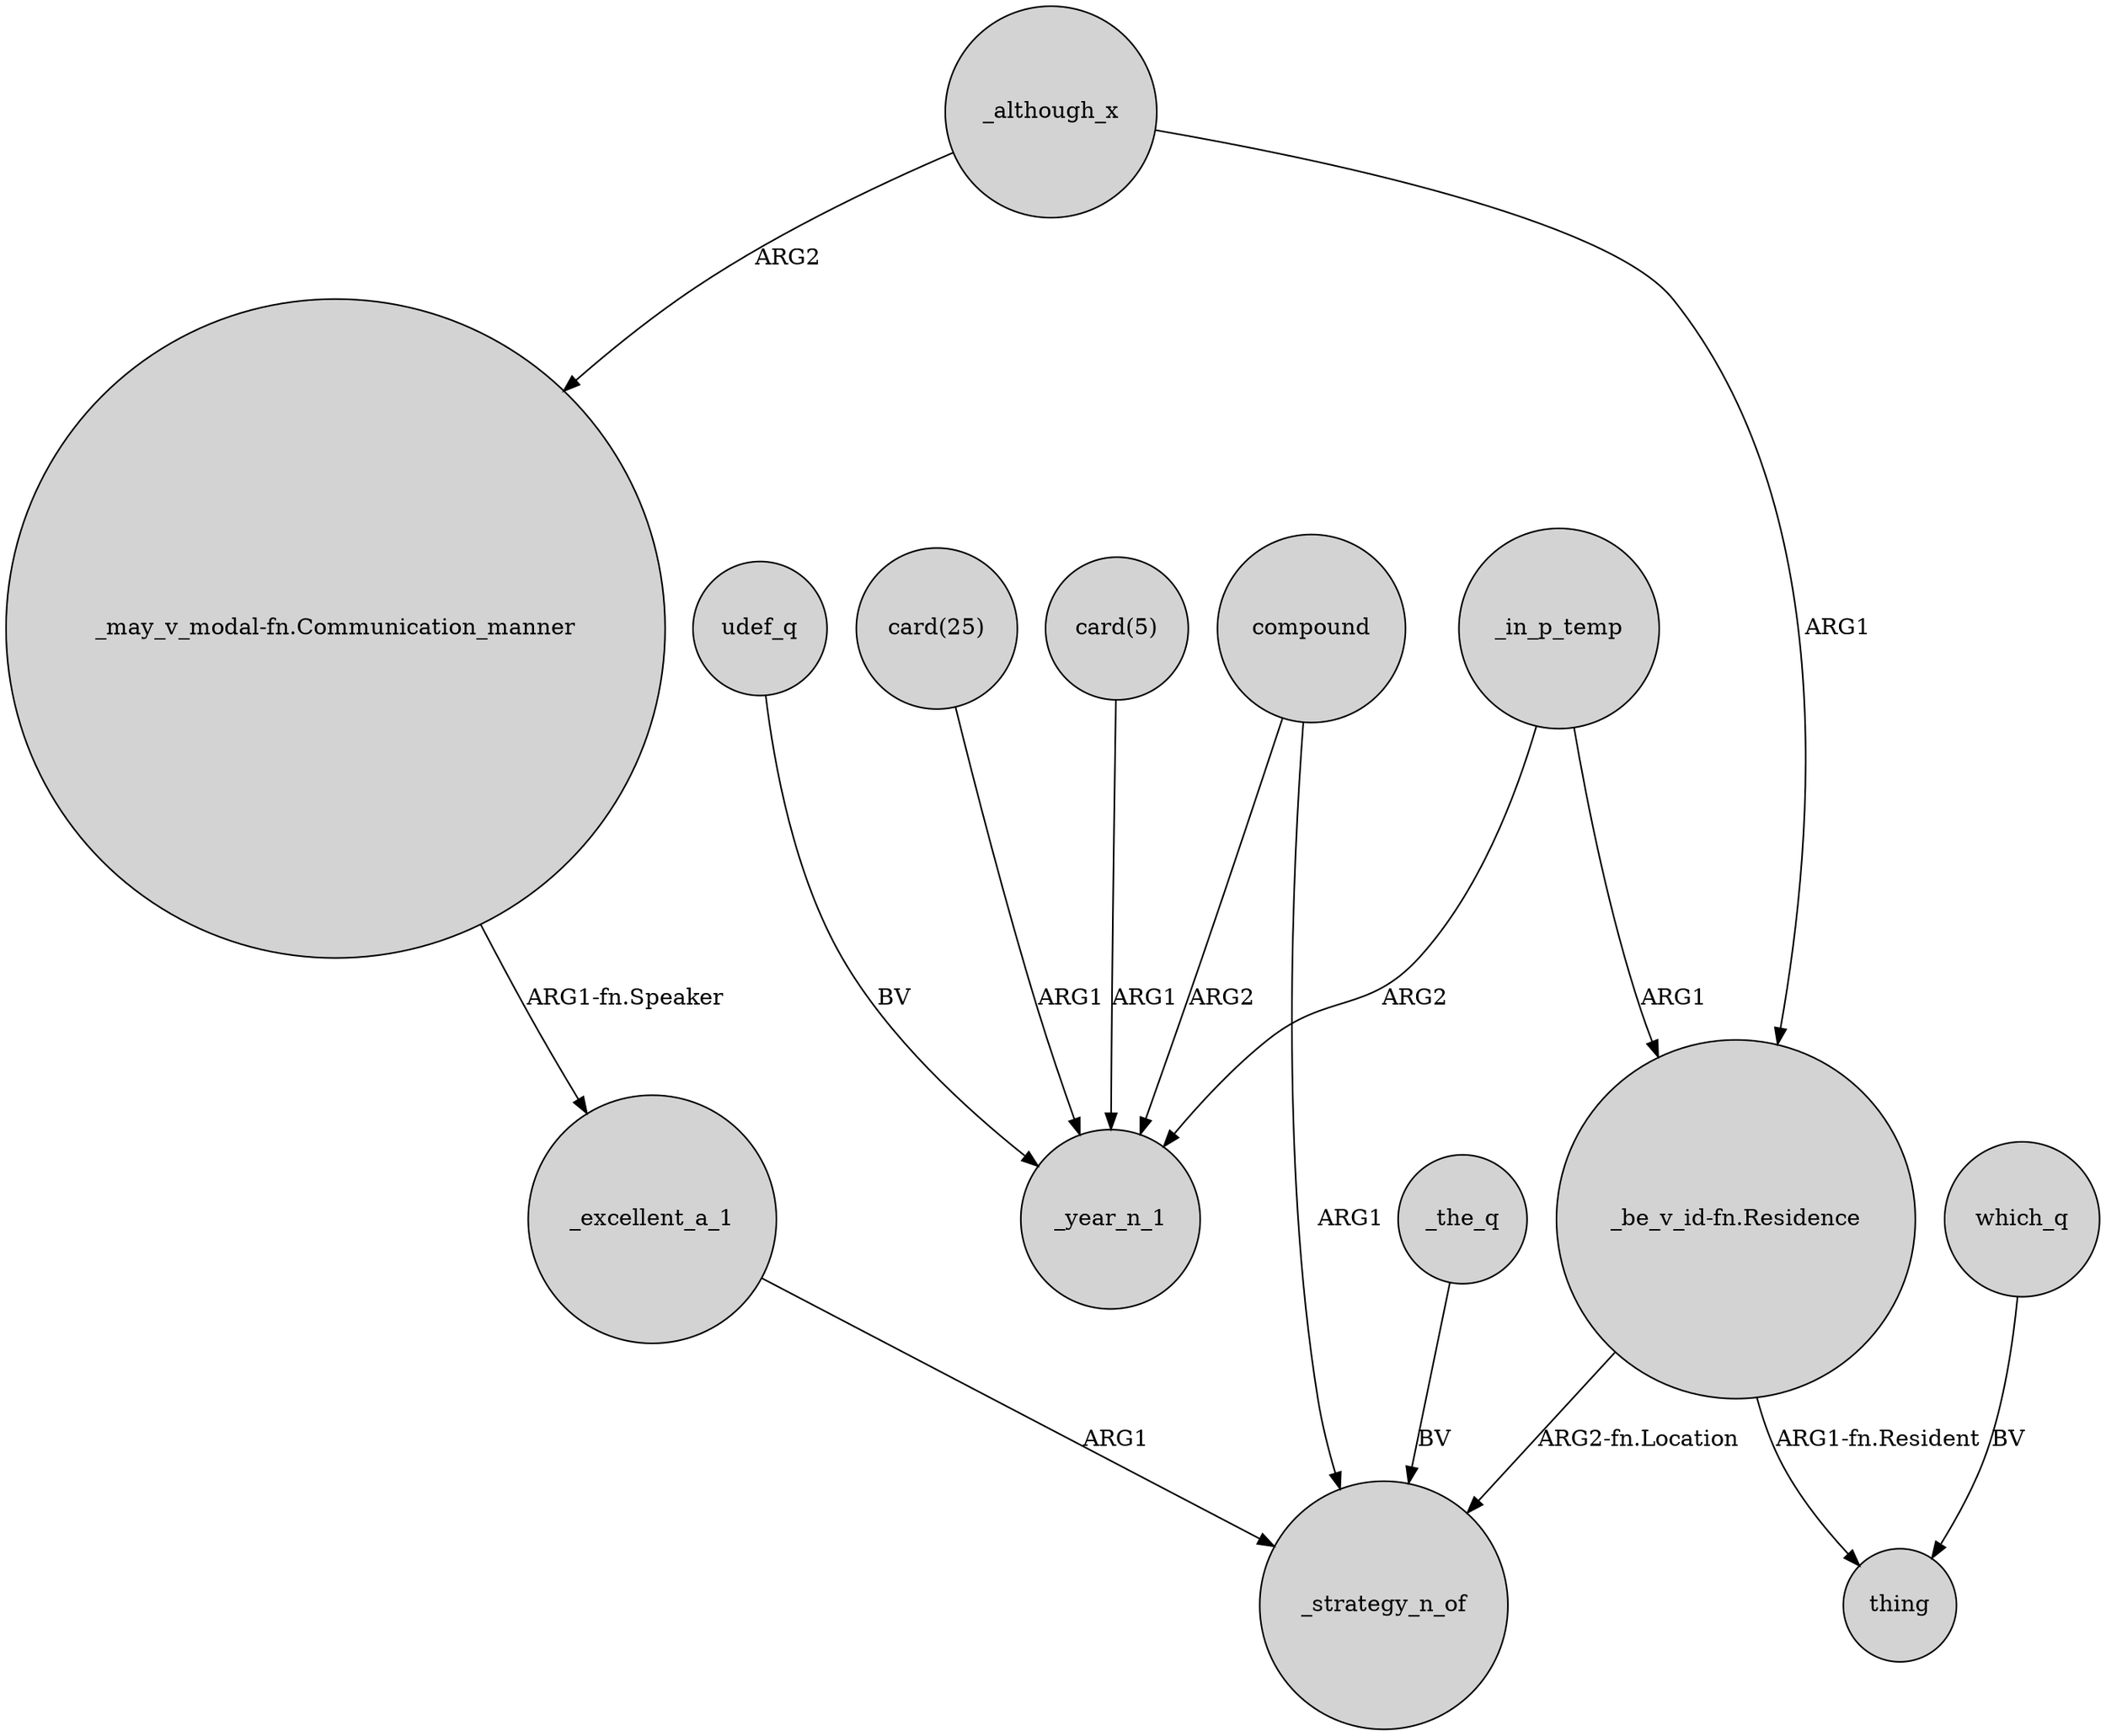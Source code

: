 digraph {
	node [shape=circle style=filled]
	udef_q -> _year_n_1 [label=BV]
	_in_p_temp -> "_be_v_id-fn.Residence" [label=ARG1]
	"_be_v_id-fn.Residence" -> _strategy_n_of [label="ARG2-fn.Location"]
	_although_x -> "_may_v_modal-fn.Communication_manner" [label=ARG2]
	_although_x -> "_be_v_id-fn.Residence" [label=ARG1]
	which_q -> thing [label=BV]
	"_may_v_modal-fn.Communication_manner" -> _excellent_a_1 [label="ARG1-fn.Speaker"]
	"_be_v_id-fn.Residence" -> thing [label="ARG1-fn.Resident"]
	_the_q -> _strategy_n_of [label=BV]
	compound -> _strategy_n_of [label=ARG1]
	"card(25)" -> _year_n_1 [label=ARG1]
	"card(5)" -> _year_n_1 [label=ARG1]
	compound -> _year_n_1 [label=ARG2]
	_in_p_temp -> _year_n_1 [label=ARG2]
	_excellent_a_1 -> _strategy_n_of [label=ARG1]
}
